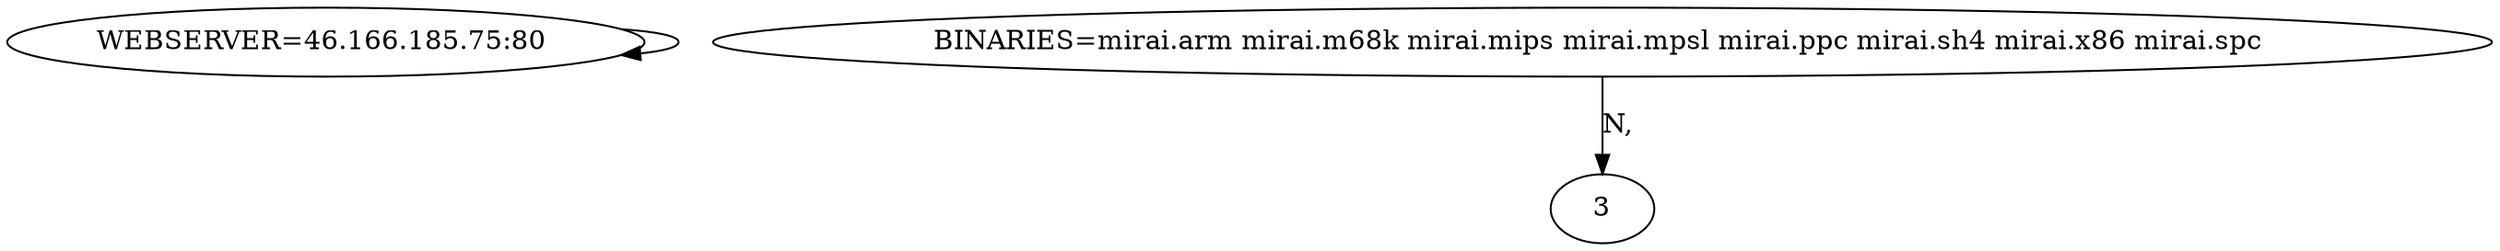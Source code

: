 digraph {
0 [label="WEBSERVER=46.166.185.75:80 "];
0 -> 0
2 [label="BINARIES=mirai.arm mirai.m68k mirai.mips mirai.mpsl mirai.ppc mirai.sh4 mirai.x86 mirai.spc "];
2 -> 3 [label="N,"];
}
